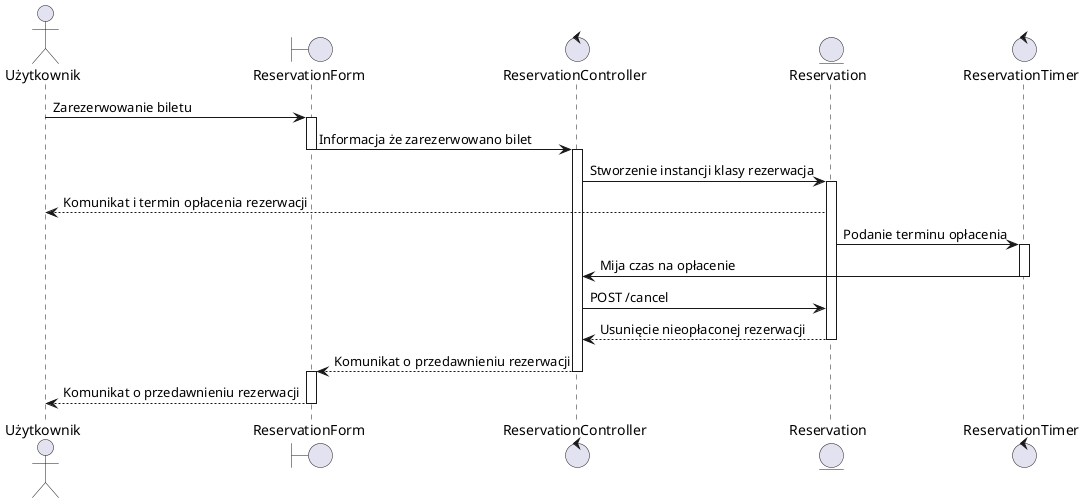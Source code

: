 @startuml
Actor Użytkownik
Boundary ReservationForm
Control ReservationController
Entity Reservation
Control ReservationTimer
Użytkownik -> ReservationForm : Zarezerwowanie biletu
Activate ReservationForm
ReservationForm -> ReservationController: Informacja że zarezerwowano bilet
Deactivate ReservationForm
Activate ReservationController
ReservationController -> Reservation : Stworzenie instancji klasy rezerwacja
Activate Reservation
Reservation --> Użytkownik: Komunikat i termin opłacenia rezerwacji
Reservation -> ReservationTimer: Podanie terminu opłacenia
activate ReservationTimer
ReservationTimer -> ReservationController: Mija czas na opłacenie
deactivate ReservationTimer
ReservationController -> Reservation: POST /cancel
Reservation --> ReservationController : Usunięcie nieopłaconej rezerwacji
Deactivate Reservation
ReservationController --> ReservationForm: Komunikat o przedawnieniu rezerwacji
Deactivate ReservationController
Activate ReservationForm
ReservationForm --> Użytkownik: Komunikat o przedawnieniu rezerwacji
deactivate ReservationForm
@enduml

